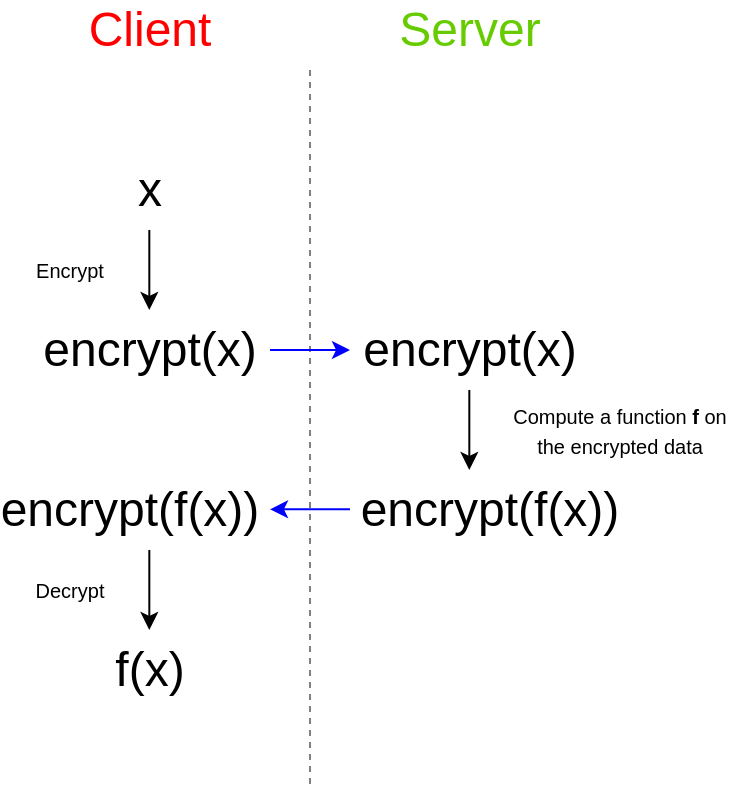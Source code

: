 <mxfile version="13.0.3" type="device"><diagram id="EnJuCoDef3eYOifWb7jD" name="Page-1"><mxGraphModel dx="1350" dy="816" grid="1" gridSize="10" guides="1" tooltips="1" connect="1" arrows="1" fold="1" page="1" pageScale="1" pageWidth="827" pageHeight="1169" math="0" shadow="0"><root><mxCell id="0"/><mxCell id="1" parent="0"/><mxCell id="m7YELwcs1nIRsvVDwM9J-1" value="&lt;font style=&quot;font-size: 24px&quot;&gt;x&lt;/font&gt;" style="text;html=1;strokeColor=none;fillColor=none;align=center;verticalAlign=middle;whiteSpace=wrap;rounded=0;" parent="1" vertex="1"><mxGeometry x="160" y="170" width="40" height="20" as="geometry"/></mxCell><mxCell id="m7YELwcs1nIRsvVDwM9J-2" value="&lt;font style=&quot;font-size: 24px&quot;&gt;encrypt(x)&lt;/font&gt;" style="text;html=1;strokeColor=none;fillColor=none;align=center;verticalAlign=middle;whiteSpace=wrap;rounded=0;" parent="1" vertex="1"><mxGeometry x="160" y="250" width="40" height="20" as="geometry"/></mxCell><mxCell id="m7YELwcs1nIRsvVDwM9J-4" value="" style="endArrow=classic;html=1;" parent="1" edge="1"><mxGeometry width="50" height="50" relative="1" as="geometry"><mxPoint x="179.66" y="200" as="sourcePoint"/><mxPoint x="179.66" y="240" as="targetPoint"/></mxGeometry></mxCell><mxCell id="m7YELwcs1nIRsvVDwM9J-5" value="" style="endArrow=none;dashed=1;html=1;strokeColor=#808080;" parent="1" edge="1"><mxGeometry width="50" height="50" relative="1" as="geometry"><mxPoint x="260" y="120" as="sourcePoint"/><mxPoint x="260" y="480" as="targetPoint"/></mxGeometry></mxCell><mxCell id="m7YELwcs1nIRsvVDwM9J-6" value="&lt;font style=&quot;font-size: 24px&quot; color=&quot;#ff0000&quot;&gt;Client&lt;/font&gt;" style="text;html=1;strokeColor=none;fillColor=none;align=center;verticalAlign=middle;whiteSpace=wrap;rounded=0;" parent="1" vertex="1"><mxGeometry x="160" y="90" width="40" height="20" as="geometry"/></mxCell><mxCell id="m7YELwcs1nIRsvVDwM9J-7" value="&lt;font style=&quot;font-size: 24px&quot; color=&quot;#66cc00&quot;&gt;Server&lt;/font&gt;" style="text;html=1;strokeColor=none;fillColor=none;align=center;verticalAlign=middle;whiteSpace=wrap;rounded=0;" parent="1" vertex="1"><mxGeometry x="320" y="90" width="40" height="20" as="geometry"/></mxCell><mxCell id="m7YELwcs1nIRsvVDwM9J-9" value="&lt;font style=&quot;font-size: 24px&quot;&gt;encrypt(x)&lt;/font&gt;" style="text;html=1;strokeColor=none;fillColor=none;align=center;verticalAlign=middle;whiteSpace=wrap;rounded=0;" parent="1" vertex="1"><mxGeometry x="320" y="250" width="40" height="20" as="geometry"/></mxCell><mxCell id="m7YELwcs1nIRsvVDwM9J-10" value="" style="endArrow=classic;html=1;strokeColor=#0000FF;fillColor=#dae8fc;" parent="1" edge="1"><mxGeometry width="50" height="50" relative="1" as="geometry"><mxPoint x="240" y="260" as="sourcePoint"/><mxPoint x="280" y="260" as="targetPoint"/></mxGeometry></mxCell><mxCell id="m7YELwcs1nIRsvVDwM9J-11" value="&lt;font style=&quot;font-size: 24px&quot;&gt;encrypt(f(x))&lt;/font&gt;" style="text;html=1;strokeColor=none;fillColor=none;align=center;verticalAlign=middle;whiteSpace=wrap;rounded=0;" parent="1" vertex="1"><mxGeometry x="330" y="330" width="40" height="20" as="geometry"/></mxCell><mxCell id="m7YELwcs1nIRsvVDwM9J-12" value="" style="endArrow=classic;html=1;" parent="1" edge="1"><mxGeometry width="50" height="50" relative="1" as="geometry"><mxPoint x="339.66" y="280" as="sourcePoint"/><mxPoint x="339.66" y="320" as="targetPoint"/></mxGeometry></mxCell><mxCell id="m7YELwcs1nIRsvVDwM9J-13" value="&lt;span style=&quot;font-size: 24px&quot;&gt;encrypt(f(x))&lt;/span&gt;" style="text;html=1;strokeColor=none;fillColor=none;align=center;verticalAlign=middle;whiteSpace=wrap;rounded=0;" parent="1" vertex="1"><mxGeometry x="150" y="330" width="40" height="20" as="geometry"/></mxCell><mxCell id="m7YELwcs1nIRsvVDwM9J-14" value="&lt;font style=&quot;font-size: 10px&quot;&gt;Compute a function &lt;b&gt;f&lt;/b&gt;&amp;nbsp;on the encrypted data&lt;/font&gt;" style="text;html=1;strokeColor=none;fillColor=none;align=center;verticalAlign=middle;whiteSpace=wrap;rounded=0;" parent="1" vertex="1"><mxGeometry x="360" y="290" width="110" height="20" as="geometry"/></mxCell><mxCell id="m7YELwcs1nIRsvVDwM9J-15" value="&lt;span style=&quot;font-size: 10px&quot;&gt;Encrypt&lt;/span&gt;" style="text;html=1;strokeColor=none;fillColor=none;align=center;verticalAlign=middle;whiteSpace=wrap;rounded=0;" parent="1" vertex="1"><mxGeometry x="120" y="210" width="40" height="20" as="geometry"/></mxCell><mxCell id="m7YELwcs1nIRsvVDwM9J-16" value="&lt;span style=&quot;font-size: 10px&quot;&gt;Decrypt&lt;/span&gt;" style="text;html=1;strokeColor=none;fillColor=none;align=center;verticalAlign=middle;whiteSpace=wrap;rounded=0;" parent="1" vertex="1"><mxGeometry x="120" y="370" width="40" height="20" as="geometry"/></mxCell><mxCell id="m7YELwcs1nIRsvVDwM9J-17" value="&lt;font style=&quot;font-size: 24px&quot;&gt;f(x)&lt;/font&gt;" style="text;html=1;strokeColor=none;fillColor=none;align=center;verticalAlign=middle;whiteSpace=wrap;rounded=0;" parent="1" vertex="1"><mxGeometry x="160" y="410" width="40" height="20" as="geometry"/></mxCell><mxCell id="m7YELwcs1nIRsvVDwM9J-18" value="" style="endArrow=classic;html=1;" parent="1" edge="1"><mxGeometry width="50" height="50" relative="1" as="geometry"><mxPoint x="179.66" y="360" as="sourcePoint"/><mxPoint x="179.66" y="400" as="targetPoint"/></mxGeometry></mxCell><mxCell id="m7YELwcs1nIRsvVDwM9J-19" value="" style="endArrow=none;html=1;strokeColor=#0000FF;fillColor=#dae8fc;startArrow=classic;startFill=1;endFill=0;" parent="1" edge="1"><mxGeometry width="50" height="50" relative="1" as="geometry"><mxPoint x="240" y="339.66" as="sourcePoint"/><mxPoint x="280" y="339.66" as="targetPoint"/></mxGeometry></mxCell></root></mxGraphModel></diagram></mxfile>